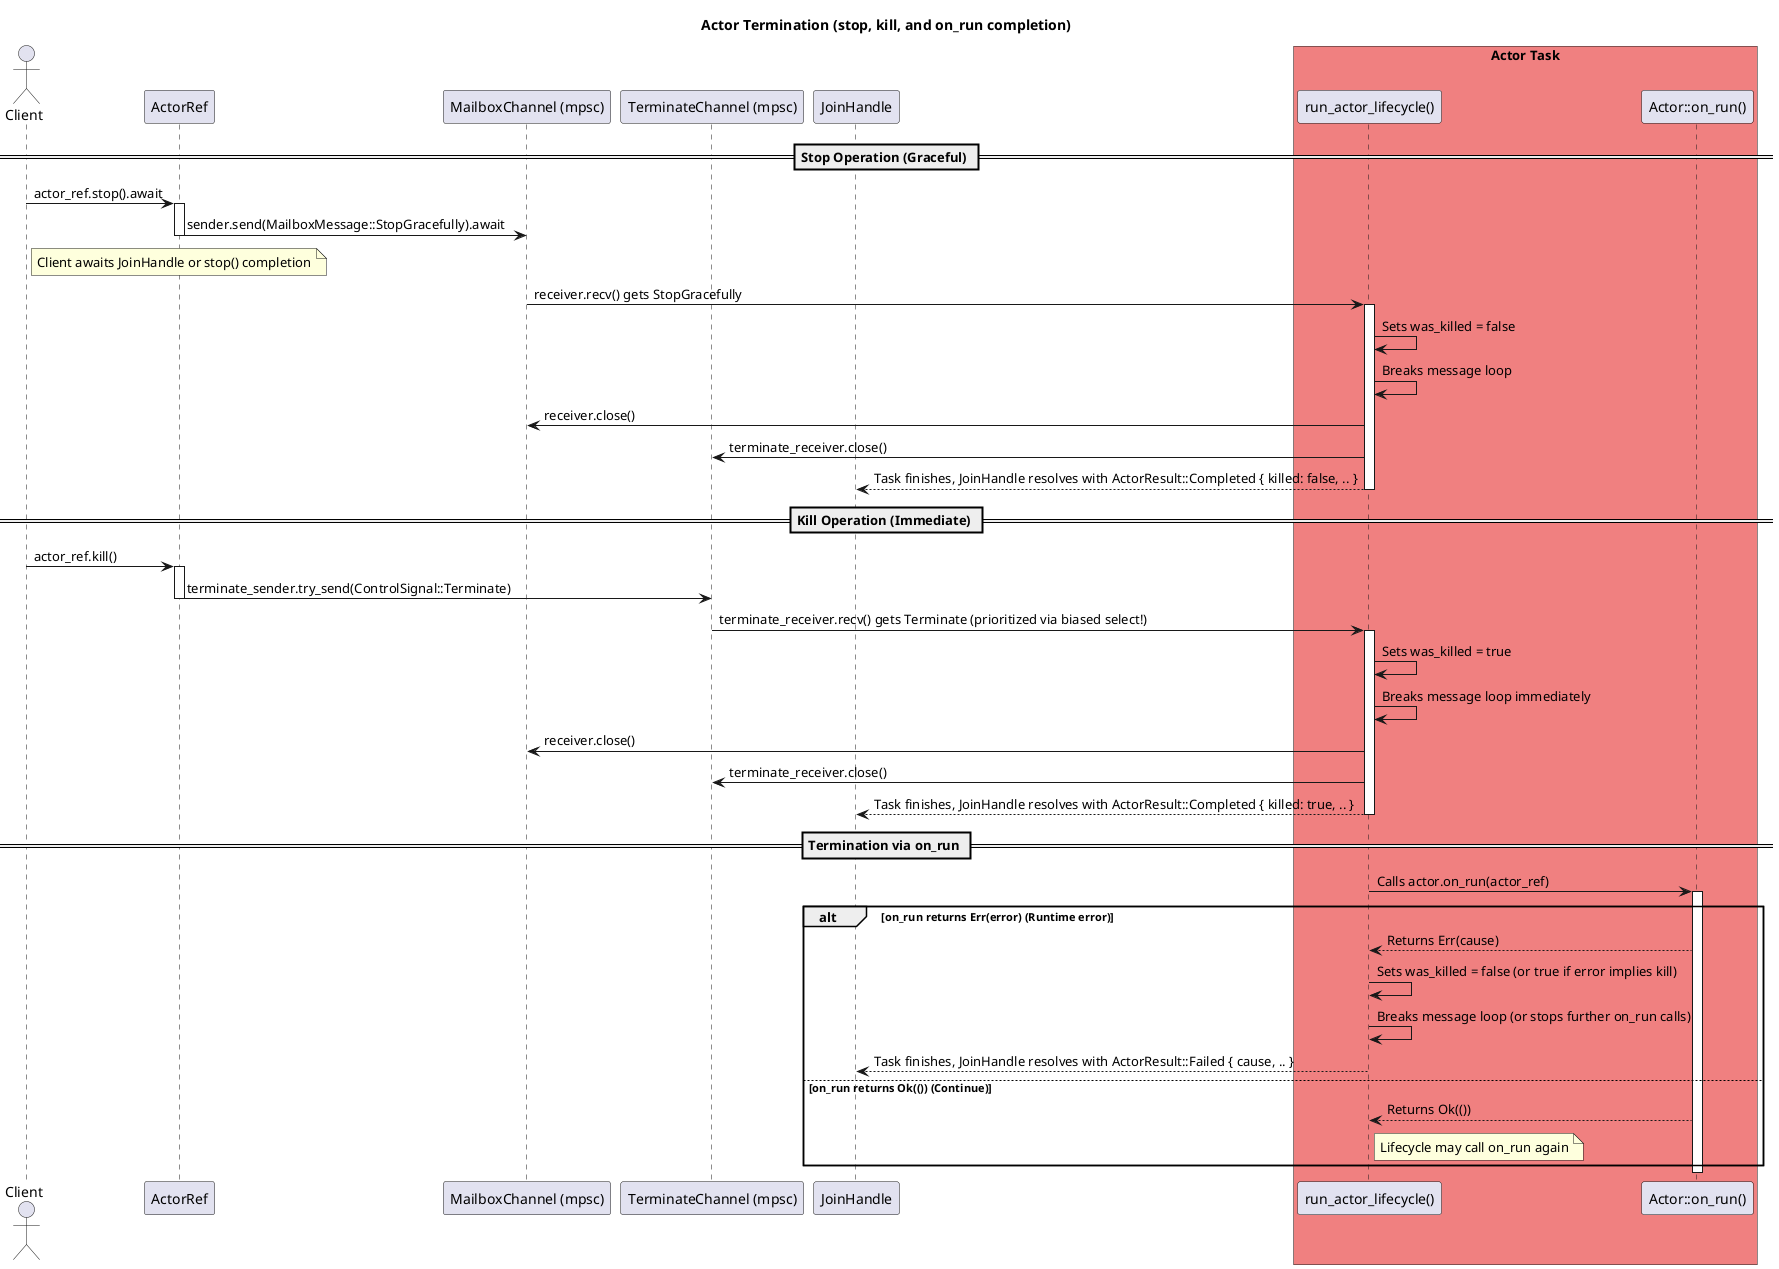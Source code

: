 @startuml Actor Termination
title Actor Termination (stop, kill, and on_run completion)

actor Client
participant "ActorRef" as ActorRef_obj
participant "MailboxChannel (mpsc)" as MailboxChannel
participant "TerminateChannel (mpsc)" as TerminateChannel
participant "run_actor_lifecycle()" as Lifecycle
participant "Actor::on_run()" as on_run_method
participant "JoinHandle" as JoinHandle_obj

box "Actor Task" #LightCoral
    participant Lifecycle
    participant on_run_method
end box

== Stop Operation (Graceful) ==
Client -> ActorRef_obj: actor_ref.stop().await
activate ActorRef_obj
ActorRef_obj -> MailboxChannel: sender.send(MailboxMessage::StopGracefully).await
deactivate ActorRef_obj
note right of Client: Client awaits JoinHandle or stop() completion

MailboxChannel -> Lifecycle: receiver.recv() gets StopGracefully
activate Lifecycle
Lifecycle -> Lifecycle: Sets was_killed = false
Lifecycle -> Lifecycle: Breaks message loop
Lifecycle -> MailboxChannel: receiver.close()
Lifecycle -> TerminateChannel: terminate_receiver.close()
Lifecycle --> JoinHandle_obj: Task finishes, JoinHandle resolves with ActorResult::Completed { killed: false, .. }
deactivate Lifecycle

== Kill Operation (Immediate) ==
Client -> ActorRef_obj: actor_ref.kill()
activate ActorRef_obj
ActorRef_obj -> TerminateChannel: terminate_sender.try_send(ControlSignal::Terminate)
deactivate ActorRef_obj

TerminateChannel -> Lifecycle: terminate_receiver.recv() gets Terminate (prioritized via biased select!)
activate Lifecycle
Lifecycle -> Lifecycle: Sets was_killed = true
Lifecycle -> Lifecycle: Breaks message loop immediately
Lifecycle -> MailboxChannel: receiver.close()
Lifecycle -> TerminateChannel: terminate_receiver.close()
Lifecycle --> JoinHandle_obj: Task finishes, JoinHandle resolves with ActorResult::Completed { killed: true, .. }
deactivate Lifecycle

== Termination via on_run ==
Lifecycle -> on_run_method: Calls actor.on_run(actor_ref)
activate on_run_method
alt on_run returns Err(error) (Runtime error)
    on_run_method --> Lifecycle: Returns Err(cause)
    Lifecycle -> Lifecycle: Sets was_killed = false (or true if error implies kill)
    Lifecycle -> Lifecycle: Breaks message loop (or stops further on_run calls)
    Lifecycle --> JoinHandle_obj: Task finishes, JoinHandle resolves with ActorResult::Failed { cause, .. }
else on_run returns Ok(()) (Continue)
    on_run_method --> Lifecycle: Returns Ok(())
    note right of Lifecycle: Lifecycle may call on_run again
end
deactivate on_run_method
deactivate Lifecycle

@enduml